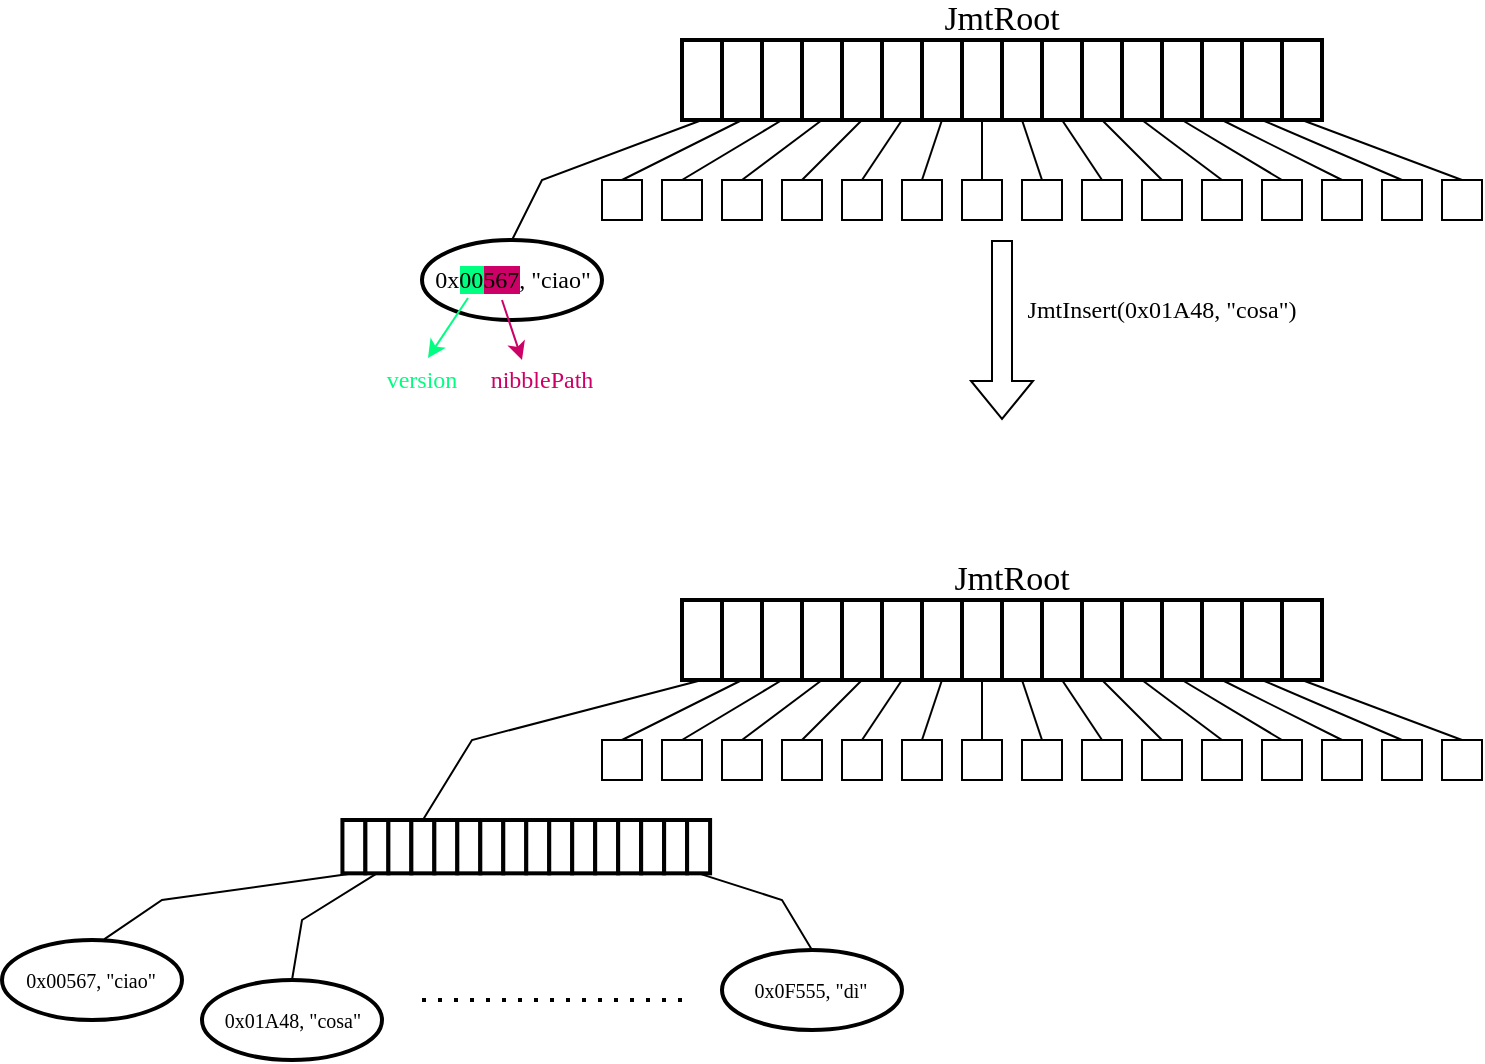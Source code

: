 <mxfile version="28.0.5">
  <diagram name="Pagina-1" id="CWtKIR6qDgWhordfSGdM">
    <mxGraphModel dx="3207" dy="439" grid="1" gridSize="10" guides="1" tooltips="1" connect="1" arrows="1" fold="1" page="1" pageScale="1" pageWidth="2339" pageHeight="3300" math="0" shadow="0">
      <root>
        <mxCell id="0" />
        <mxCell id="1" parent="0" />
        <mxCell id="4qUPRxpnoBLBH63eIWVk-55" value="" style="group" vertex="1" connectable="0" parent="1">
          <mxGeometry x="260" y="40" width="470" height="90" as="geometry" />
        </mxCell>
        <mxCell id="4qUPRxpnoBLBH63eIWVk-56" value="" style="group;strokeWidth=2;" vertex="1" connectable="0" parent="4qUPRxpnoBLBH63eIWVk-55">
          <mxGeometry x="70" width="320" height="40" as="geometry" />
        </mxCell>
        <mxCell id="4qUPRxpnoBLBH63eIWVk-57" value="" style="rounded=0;whiteSpace=wrap;html=1;strokeWidth=2;" vertex="1" parent="4qUPRxpnoBLBH63eIWVk-56">
          <mxGeometry width="20" height="40" as="geometry" />
        </mxCell>
        <mxCell id="4qUPRxpnoBLBH63eIWVk-58" value="" style="rounded=0;whiteSpace=wrap;html=1;strokeWidth=2;" vertex="1" parent="4qUPRxpnoBLBH63eIWVk-56">
          <mxGeometry x="20" width="20" height="40" as="geometry" />
        </mxCell>
        <mxCell id="4qUPRxpnoBLBH63eIWVk-59" value="" style="rounded=0;whiteSpace=wrap;html=1;strokeWidth=2;" vertex="1" parent="4qUPRxpnoBLBH63eIWVk-56">
          <mxGeometry x="40" width="20" height="40" as="geometry" />
        </mxCell>
        <mxCell id="4qUPRxpnoBLBH63eIWVk-60" value="" style="rounded=0;whiteSpace=wrap;html=1;strokeWidth=2;" vertex="1" parent="4qUPRxpnoBLBH63eIWVk-56">
          <mxGeometry x="60" width="20" height="40" as="geometry" />
        </mxCell>
        <mxCell id="4qUPRxpnoBLBH63eIWVk-61" value="" style="rounded=0;whiteSpace=wrap;html=1;strokeWidth=2;" vertex="1" parent="4qUPRxpnoBLBH63eIWVk-56">
          <mxGeometry x="80" width="20" height="40" as="geometry" />
        </mxCell>
        <mxCell id="4qUPRxpnoBLBH63eIWVk-62" value="" style="rounded=0;whiteSpace=wrap;html=1;strokeWidth=2;" vertex="1" parent="4qUPRxpnoBLBH63eIWVk-56">
          <mxGeometry x="100" width="20" height="40" as="geometry" />
        </mxCell>
        <mxCell id="4qUPRxpnoBLBH63eIWVk-63" value="" style="rounded=0;whiteSpace=wrap;html=1;strokeWidth=2;" vertex="1" parent="4qUPRxpnoBLBH63eIWVk-56">
          <mxGeometry x="120" width="20" height="40" as="geometry" />
        </mxCell>
        <mxCell id="4qUPRxpnoBLBH63eIWVk-64" value="" style="rounded=0;whiteSpace=wrap;html=1;strokeWidth=2;" vertex="1" parent="4qUPRxpnoBLBH63eIWVk-56">
          <mxGeometry x="140" width="20" height="40" as="geometry" />
        </mxCell>
        <mxCell id="4qUPRxpnoBLBH63eIWVk-65" value="" style="rounded=0;whiteSpace=wrap;html=1;strokeWidth=2;" vertex="1" parent="4qUPRxpnoBLBH63eIWVk-56">
          <mxGeometry x="160" width="20" height="40" as="geometry" />
        </mxCell>
        <mxCell id="4qUPRxpnoBLBH63eIWVk-66" value="" style="rounded=0;whiteSpace=wrap;html=1;strokeWidth=2;" vertex="1" parent="4qUPRxpnoBLBH63eIWVk-56">
          <mxGeometry x="180" width="20" height="40" as="geometry" />
        </mxCell>
        <mxCell id="4qUPRxpnoBLBH63eIWVk-67" value="" style="rounded=0;whiteSpace=wrap;html=1;strokeWidth=2;" vertex="1" parent="4qUPRxpnoBLBH63eIWVk-56">
          <mxGeometry x="200" width="20" height="40" as="geometry" />
        </mxCell>
        <mxCell id="4qUPRxpnoBLBH63eIWVk-68" value="" style="rounded=0;whiteSpace=wrap;html=1;strokeWidth=2;" vertex="1" parent="4qUPRxpnoBLBH63eIWVk-56">
          <mxGeometry x="220" width="20" height="40" as="geometry" />
        </mxCell>
        <mxCell id="4qUPRxpnoBLBH63eIWVk-69" value="" style="rounded=0;whiteSpace=wrap;html=1;strokeWidth=2;" vertex="1" parent="4qUPRxpnoBLBH63eIWVk-56">
          <mxGeometry x="240" width="20" height="40" as="geometry" />
        </mxCell>
        <mxCell id="4qUPRxpnoBLBH63eIWVk-70" value="" style="rounded=0;whiteSpace=wrap;html=1;strokeWidth=2;" vertex="1" parent="4qUPRxpnoBLBH63eIWVk-56">
          <mxGeometry x="260" width="20" height="40" as="geometry" />
        </mxCell>
        <mxCell id="4qUPRxpnoBLBH63eIWVk-71" value="" style="rounded=0;whiteSpace=wrap;html=1;strokeWidth=2;" vertex="1" parent="4qUPRxpnoBLBH63eIWVk-56">
          <mxGeometry x="280" width="20" height="40" as="geometry" />
        </mxCell>
        <mxCell id="4qUPRxpnoBLBH63eIWVk-72" value="" style="rounded=0;whiteSpace=wrap;html=1;strokeWidth=2;" vertex="1" parent="4qUPRxpnoBLBH63eIWVk-56">
          <mxGeometry x="300" width="20" height="40" as="geometry" />
        </mxCell>
        <mxCell id="4qUPRxpnoBLBH63eIWVk-75" value="" style="rounded=0;whiteSpace=wrap;html=1;" vertex="1" parent="4qUPRxpnoBLBH63eIWVk-55">
          <mxGeometry x="30" y="70" width="20" height="20" as="geometry" />
        </mxCell>
        <mxCell id="4qUPRxpnoBLBH63eIWVk-76" value="" style="endArrow=none;html=1;rounded=0;entryX=0.5;entryY=1;entryDx=0;entryDy=0;exitX=0.5;exitY=0;exitDx=0;exitDy=0;" edge="1" parent="4qUPRxpnoBLBH63eIWVk-55" source="4qUPRxpnoBLBH63eIWVk-75" target="4qUPRxpnoBLBH63eIWVk-58">
          <mxGeometry width="50" height="50" relative="1" as="geometry">
            <mxPoint x="170" y="170" as="sourcePoint" />
            <mxPoint x="220" y="120" as="targetPoint" />
          </mxGeometry>
        </mxCell>
        <mxCell id="4qUPRxpnoBLBH63eIWVk-77" value="" style="rounded=0;whiteSpace=wrap;html=1;" vertex="1" parent="4qUPRxpnoBLBH63eIWVk-55">
          <mxGeometry x="60" y="70" width="20" height="20" as="geometry" />
        </mxCell>
        <mxCell id="4qUPRxpnoBLBH63eIWVk-78" value="" style="endArrow=none;html=1;rounded=0;entryX=0.5;entryY=1;entryDx=0;entryDy=0;exitX=0.5;exitY=0;exitDx=0;exitDy=0;" edge="1" parent="4qUPRxpnoBLBH63eIWVk-55" source="4qUPRxpnoBLBH63eIWVk-77" target="4qUPRxpnoBLBH63eIWVk-59">
          <mxGeometry width="50" height="50" relative="1" as="geometry">
            <mxPoint x="170" y="170" as="sourcePoint" />
            <mxPoint x="220" y="120" as="targetPoint" />
          </mxGeometry>
        </mxCell>
        <mxCell id="4qUPRxpnoBLBH63eIWVk-80" value="" style="rounded=0;whiteSpace=wrap;html=1;" vertex="1" parent="4qUPRxpnoBLBH63eIWVk-55">
          <mxGeometry x="120" y="70" width="20" height="20" as="geometry" />
        </mxCell>
        <mxCell id="4qUPRxpnoBLBH63eIWVk-81" value="" style="endArrow=none;html=1;rounded=0;entryX=0.5;entryY=1;entryDx=0;entryDy=0;exitX=0.5;exitY=0;exitDx=0;exitDy=0;" edge="1" parent="4qUPRxpnoBLBH63eIWVk-55" source="4qUPRxpnoBLBH63eIWVk-80" target="4qUPRxpnoBLBH63eIWVk-61">
          <mxGeometry width="50" height="50" relative="1" as="geometry">
            <mxPoint x="170" y="170" as="sourcePoint" />
            <mxPoint x="220" y="120" as="targetPoint" />
          </mxGeometry>
        </mxCell>
        <mxCell id="4qUPRxpnoBLBH63eIWVk-82" value="" style="rounded=0;whiteSpace=wrap;html=1;" vertex="1" parent="4qUPRxpnoBLBH63eIWVk-55">
          <mxGeometry x="150" y="70" width="20" height="20" as="geometry" />
        </mxCell>
        <mxCell id="4qUPRxpnoBLBH63eIWVk-83" value="" style="endArrow=none;html=1;rounded=0;entryX=0.5;entryY=1;entryDx=0;entryDy=0;exitX=0.5;exitY=0;exitDx=0;exitDy=0;" edge="1" parent="4qUPRxpnoBLBH63eIWVk-55" source="4qUPRxpnoBLBH63eIWVk-82" target="4qUPRxpnoBLBH63eIWVk-62">
          <mxGeometry width="50" height="50" relative="1" as="geometry">
            <mxPoint x="170" y="170" as="sourcePoint" />
            <mxPoint x="220" y="120" as="targetPoint" />
          </mxGeometry>
        </mxCell>
        <mxCell id="4qUPRxpnoBLBH63eIWVk-84" value="" style="rounded=0;whiteSpace=wrap;html=1;" vertex="1" parent="4qUPRxpnoBLBH63eIWVk-55">
          <mxGeometry x="180" y="70" width="20" height="20" as="geometry" />
        </mxCell>
        <mxCell id="4qUPRxpnoBLBH63eIWVk-85" value="" style="endArrow=none;html=1;rounded=0;entryX=0.5;entryY=1;entryDx=0;entryDy=0;exitX=0.5;exitY=0;exitDx=0;exitDy=0;" edge="1" parent="4qUPRxpnoBLBH63eIWVk-55" source="4qUPRxpnoBLBH63eIWVk-84" target="4qUPRxpnoBLBH63eIWVk-63">
          <mxGeometry width="50" height="50" relative="1" as="geometry">
            <mxPoint x="170" y="170" as="sourcePoint" />
            <mxPoint x="220" y="120" as="targetPoint" />
          </mxGeometry>
        </mxCell>
        <mxCell id="4qUPRxpnoBLBH63eIWVk-86" value="" style="rounded=0;whiteSpace=wrap;html=1;" vertex="1" parent="4qUPRxpnoBLBH63eIWVk-55">
          <mxGeometry x="210" y="70" width="20" height="20" as="geometry" />
        </mxCell>
        <mxCell id="4qUPRxpnoBLBH63eIWVk-87" value="" style="endArrow=none;html=1;rounded=0;entryX=0.5;entryY=1;entryDx=0;entryDy=0;exitX=0.5;exitY=0;exitDx=0;exitDy=0;" edge="1" parent="4qUPRxpnoBLBH63eIWVk-55" source="4qUPRxpnoBLBH63eIWVk-86" target="4qUPRxpnoBLBH63eIWVk-64">
          <mxGeometry width="50" height="50" relative="1" as="geometry">
            <mxPoint x="170" y="170" as="sourcePoint" />
            <mxPoint x="220" y="120" as="targetPoint" />
          </mxGeometry>
        </mxCell>
        <mxCell id="4qUPRxpnoBLBH63eIWVk-88" value="" style="rounded=0;whiteSpace=wrap;html=1;" vertex="1" parent="4qUPRxpnoBLBH63eIWVk-55">
          <mxGeometry x="240" y="70" width="20" height="20" as="geometry" />
        </mxCell>
        <mxCell id="4qUPRxpnoBLBH63eIWVk-89" value="" style="endArrow=none;html=1;rounded=0;entryX=0.5;entryY=1;entryDx=0;entryDy=0;exitX=0.5;exitY=0;exitDx=0;exitDy=0;" edge="1" parent="4qUPRxpnoBLBH63eIWVk-55" source="4qUPRxpnoBLBH63eIWVk-88" target="4qUPRxpnoBLBH63eIWVk-65">
          <mxGeometry width="50" height="50" relative="1" as="geometry">
            <mxPoint x="170" y="170" as="sourcePoint" />
            <mxPoint x="220" y="120" as="targetPoint" />
          </mxGeometry>
        </mxCell>
        <mxCell id="4qUPRxpnoBLBH63eIWVk-90" value="" style="rounded=0;whiteSpace=wrap;html=1;" vertex="1" parent="4qUPRxpnoBLBH63eIWVk-55">
          <mxGeometry x="270" y="70" width="20" height="20" as="geometry" />
        </mxCell>
        <mxCell id="4qUPRxpnoBLBH63eIWVk-91" value="" style="endArrow=none;html=1;rounded=0;entryX=0.5;entryY=1;entryDx=0;entryDy=0;exitX=0.5;exitY=0;exitDx=0;exitDy=0;" edge="1" parent="4qUPRxpnoBLBH63eIWVk-55" source="4qUPRxpnoBLBH63eIWVk-90" target="4qUPRxpnoBLBH63eIWVk-66">
          <mxGeometry width="50" height="50" relative="1" as="geometry">
            <mxPoint x="170" y="170" as="sourcePoint" />
            <mxPoint x="220" y="120" as="targetPoint" />
          </mxGeometry>
        </mxCell>
        <mxCell id="4qUPRxpnoBLBH63eIWVk-92" value="" style="rounded=0;whiteSpace=wrap;html=1;" vertex="1" parent="4qUPRxpnoBLBH63eIWVk-55">
          <mxGeometry x="300" y="70" width="20" height="20" as="geometry" />
        </mxCell>
        <mxCell id="4qUPRxpnoBLBH63eIWVk-93" value="" style="rounded=0;whiteSpace=wrap;html=1;" vertex="1" parent="4qUPRxpnoBLBH63eIWVk-55">
          <mxGeometry x="330" y="70" width="20" height="20" as="geometry" />
        </mxCell>
        <mxCell id="4qUPRxpnoBLBH63eIWVk-94" value="" style="rounded=0;whiteSpace=wrap;html=1;" vertex="1" parent="4qUPRxpnoBLBH63eIWVk-55">
          <mxGeometry x="360" y="70" width="20" height="20" as="geometry" />
        </mxCell>
        <mxCell id="4qUPRxpnoBLBH63eIWVk-95" value="" style="endArrow=none;html=1;rounded=0;entryX=0.5;entryY=1;entryDx=0;entryDy=0;exitX=0.5;exitY=0;exitDx=0;exitDy=0;" edge="1" parent="4qUPRxpnoBLBH63eIWVk-55" source="4qUPRxpnoBLBH63eIWVk-92" target="4qUPRxpnoBLBH63eIWVk-67">
          <mxGeometry width="50" height="50" relative="1" as="geometry">
            <mxPoint x="170" y="170" as="sourcePoint" />
            <mxPoint x="220" y="120" as="targetPoint" />
          </mxGeometry>
        </mxCell>
        <mxCell id="4qUPRxpnoBLBH63eIWVk-96" value="" style="rounded=0;whiteSpace=wrap;html=1;" vertex="1" parent="4qUPRxpnoBLBH63eIWVk-55">
          <mxGeometry x="390" y="70" width="20" height="20" as="geometry" />
        </mxCell>
        <mxCell id="4qUPRxpnoBLBH63eIWVk-97" value="" style="endArrow=none;html=1;rounded=0;entryX=0.5;entryY=1;entryDx=0;entryDy=0;exitX=0.5;exitY=0;exitDx=0;exitDy=0;" edge="1" parent="4qUPRxpnoBLBH63eIWVk-55" source="4qUPRxpnoBLBH63eIWVk-93" target="4qUPRxpnoBLBH63eIWVk-68">
          <mxGeometry width="50" height="50" relative="1" as="geometry">
            <mxPoint x="170" y="170" as="sourcePoint" />
            <mxPoint x="220" y="120" as="targetPoint" />
          </mxGeometry>
        </mxCell>
        <mxCell id="4qUPRxpnoBLBH63eIWVk-98" value="" style="endArrow=none;html=1;rounded=0;entryX=0.5;entryY=1;entryDx=0;entryDy=0;exitX=0.5;exitY=0;exitDx=0;exitDy=0;" edge="1" parent="4qUPRxpnoBLBH63eIWVk-55" source="4qUPRxpnoBLBH63eIWVk-94" target="4qUPRxpnoBLBH63eIWVk-69">
          <mxGeometry width="50" height="50" relative="1" as="geometry">
            <mxPoint x="170" y="170" as="sourcePoint" />
            <mxPoint x="220" y="120" as="targetPoint" />
          </mxGeometry>
        </mxCell>
        <mxCell id="4qUPRxpnoBLBH63eIWVk-99" value="" style="endArrow=none;html=1;rounded=0;entryX=0.5;entryY=1;entryDx=0;entryDy=0;exitX=0.5;exitY=0;exitDx=0;exitDy=0;" edge="1" parent="4qUPRxpnoBLBH63eIWVk-55" source="4qUPRxpnoBLBH63eIWVk-96" target="4qUPRxpnoBLBH63eIWVk-70">
          <mxGeometry width="50" height="50" relative="1" as="geometry">
            <mxPoint x="170" y="170" as="sourcePoint" />
            <mxPoint x="220" y="120" as="targetPoint" />
          </mxGeometry>
        </mxCell>
        <mxCell id="4qUPRxpnoBLBH63eIWVk-100" value="" style="rounded=0;whiteSpace=wrap;html=1;" vertex="1" parent="4qUPRxpnoBLBH63eIWVk-55">
          <mxGeometry x="420" y="70" width="20" height="20" as="geometry" />
        </mxCell>
        <mxCell id="4qUPRxpnoBLBH63eIWVk-101" value="" style="endArrow=none;html=1;rounded=0;entryX=0.5;entryY=1;entryDx=0;entryDy=0;exitX=0.5;exitY=0;exitDx=0;exitDy=0;" edge="1" parent="4qUPRxpnoBLBH63eIWVk-55" source="4qUPRxpnoBLBH63eIWVk-100" target="4qUPRxpnoBLBH63eIWVk-71">
          <mxGeometry width="50" height="50" relative="1" as="geometry">
            <mxPoint x="260" y="170" as="sourcePoint" />
            <mxPoint x="310" y="120" as="targetPoint" />
          </mxGeometry>
        </mxCell>
        <mxCell id="4qUPRxpnoBLBH63eIWVk-148" value="" style="rounded=0;whiteSpace=wrap;html=1;" vertex="1" parent="4qUPRxpnoBLBH63eIWVk-55">
          <mxGeometry x="90" y="70" width="20" height="20" as="geometry" />
        </mxCell>
        <mxCell id="4qUPRxpnoBLBH63eIWVk-149" value="" style="endArrow=none;html=1;rounded=0;exitX=0.5;exitY=0;exitDx=0;exitDy=0;entryX=0.5;entryY=1;entryDx=0;entryDy=0;" edge="1" parent="4qUPRxpnoBLBH63eIWVk-55" source="4qUPRxpnoBLBH63eIWVk-148" target="4qUPRxpnoBLBH63eIWVk-60">
          <mxGeometry width="50" height="50" relative="1" as="geometry">
            <mxPoint x="130" y="100" as="sourcePoint" />
            <mxPoint x="180" y="50" as="targetPoint" />
          </mxGeometry>
        </mxCell>
        <mxCell id="4qUPRxpnoBLBH63eIWVk-150" value="" style="rounded=0;whiteSpace=wrap;html=1;" vertex="1" parent="4qUPRxpnoBLBH63eIWVk-55">
          <mxGeometry x="450" y="70" width="20" height="20" as="geometry" />
        </mxCell>
        <mxCell id="4qUPRxpnoBLBH63eIWVk-151" value="" style="endArrow=none;html=1;rounded=0;entryX=0.5;entryY=1;entryDx=0;entryDy=0;exitX=0.5;exitY=0;exitDx=0;exitDy=0;" edge="1" parent="4qUPRxpnoBLBH63eIWVk-55" source="4qUPRxpnoBLBH63eIWVk-150" target="4qUPRxpnoBLBH63eIWVk-72">
          <mxGeometry width="50" height="50" relative="1" as="geometry">
            <mxPoint x="460" y="60" as="sourcePoint" />
            <mxPoint x="270" y="100" as="targetPoint" />
          </mxGeometry>
        </mxCell>
        <mxCell id="4qUPRxpnoBLBH63eIWVk-152" value="JmtRoot" style="text;html=1;align=center;verticalAlign=middle;whiteSpace=wrap;rounded=0;fontFamily=Times New Roman;fontSize=17;" vertex="1" parent="1">
          <mxGeometry x="460" y="20" width="60" height="20" as="geometry" />
        </mxCell>
        <mxCell id="4qUPRxpnoBLBH63eIWVk-205" value="" style="group;fillColor=default;" vertex="1" connectable="0" parent="1">
          <mxGeometry x="200" y="140" width="90" height="40" as="geometry" />
        </mxCell>
        <mxCell id="4qUPRxpnoBLBH63eIWVk-206" value="" style="ellipse;whiteSpace=wrap;html=1;strokeWidth=2;fillColor=#FFFFFF;fontColor=#ffffff;strokeColor=#000000;" vertex="1" parent="4qUPRxpnoBLBH63eIWVk-205">
          <mxGeometry width="90" height="40" as="geometry" />
        </mxCell>
        <mxCell id="4qUPRxpnoBLBH63eIWVk-207" value="&lt;font face=&quot;Times New Roman&quot;&gt;0x&lt;span style=&quot;background-color: rgb(0, 255, 128);&quot;&gt;00&lt;/span&gt;&lt;span style=&quot;background-color: rgb(204, 0, 102);&quot;&gt;567&lt;/span&gt;, &quot;ciao&quot;&lt;/font&gt;" style="text;html=1;align=center;verticalAlign=middle;whiteSpace=wrap;rounded=0;labelBackgroundColor=default;" vertex="1" parent="4qUPRxpnoBLBH63eIWVk-205">
          <mxGeometry x="3.75" y="5" width="82.5" height="30" as="geometry" />
        </mxCell>
        <mxCell id="4qUPRxpnoBLBH63eIWVk-210" value="" style="endArrow=classic;html=1;rounded=0;strokeColor=#CC0066;" edge="1" parent="4qUPRxpnoBLBH63eIWVk-205">
          <mxGeometry width="50" height="50" relative="1" as="geometry">
            <mxPoint x="40" y="30" as="sourcePoint" />
            <mxPoint x="50" y="60" as="targetPoint" />
          </mxGeometry>
        </mxCell>
        <mxCell id="4qUPRxpnoBLBH63eIWVk-73" value="" style="endArrow=none;html=1;rounded=0;entryX=0.5;entryY=1;entryDx=0;entryDy=0;exitX=0.5;exitY=0;exitDx=0;exitDy=0;" edge="1" parent="1" source="4qUPRxpnoBLBH63eIWVk-206" target="4qUPRxpnoBLBH63eIWVk-57">
          <mxGeometry width="50" height="50" relative="1" as="geometry">
            <mxPoint x="250" y="140" as="sourcePoint" />
            <mxPoint x="350" y="90" as="targetPoint" />
            <Array as="points">
              <mxPoint x="260" y="110" />
            </Array>
          </mxGeometry>
        </mxCell>
        <mxCell id="4qUPRxpnoBLBH63eIWVk-208" value="" style="endArrow=classic;html=1;rounded=0;strokeColor=#00FF80;" edge="1" parent="1">
          <mxGeometry width="50" height="50" relative="1" as="geometry">
            <mxPoint x="223" y="169" as="sourcePoint" />
            <mxPoint x="203" y="199" as="targetPoint" />
          </mxGeometry>
        </mxCell>
        <mxCell id="4qUPRxpnoBLBH63eIWVk-209" value="version" style="text;html=1;align=center;verticalAlign=middle;whiteSpace=wrap;rounded=0;fillColor=default;fontFamily=Times New Roman;fontColor=#00FF80;" vertex="1" parent="1">
          <mxGeometry x="180" y="200" width="40" height="20" as="geometry" />
        </mxCell>
        <mxCell id="4qUPRxpnoBLBH63eIWVk-211" value="nibblePath" style="text;html=1;align=center;verticalAlign=middle;whiteSpace=wrap;rounded=0;fillColor=default;fontFamily=Times New Roman;fontColor=#CC0066;" vertex="1" parent="1">
          <mxGeometry x="240" y="200" width="40" height="20" as="geometry" />
        </mxCell>
        <mxCell id="4qUPRxpnoBLBH63eIWVk-212" value="" style="shape=flexArrow;endArrow=classic;html=1;rounded=0;" edge="1" parent="1">
          <mxGeometry width="50" height="50" relative="1" as="geometry">
            <mxPoint x="490" y="140" as="sourcePoint" />
            <mxPoint x="490" y="230" as="targetPoint" />
          </mxGeometry>
        </mxCell>
        <mxCell id="4qUPRxpnoBLBH63eIWVk-213" value="&lt;font face=&quot;Times New Roman&quot;&gt;JmtInsert(0x01A48, &quot;cosa&quot;)&lt;/font&gt;" style="text;html=1;align=center;verticalAlign=middle;whiteSpace=wrap;rounded=0;" vertex="1" parent="1">
          <mxGeometry x="490" y="160" width="160" height="30" as="geometry" />
        </mxCell>
        <mxCell id="4qUPRxpnoBLBH63eIWVk-262" value="" style="group" vertex="1" connectable="0" parent="1">
          <mxGeometry x="260" y="320" width="470" height="90" as="geometry" />
        </mxCell>
        <mxCell id="4qUPRxpnoBLBH63eIWVk-263" value="" style="group;strokeWidth=2;" vertex="1" connectable="0" parent="4qUPRxpnoBLBH63eIWVk-262">
          <mxGeometry x="70" width="320" height="40" as="geometry" />
        </mxCell>
        <mxCell id="4qUPRxpnoBLBH63eIWVk-264" value="" style="rounded=0;whiteSpace=wrap;html=1;strokeWidth=2;" vertex="1" parent="4qUPRxpnoBLBH63eIWVk-263">
          <mxGeometry width="20" height="40" as="geometry" />
        </mxCell>
        <mxCell id="4qUPRxpnoBLBH63eIWVk-265" value="" style="rounded=0;whiteSpace=wrap;html=1;strokeWidth=2;" vertex="1" parent="4qUPRxpnoBLBH63eIWVk-263">
          <mxGeometry x="20" width="20" height="40" as="geometry" />
        </mxCell>
        <mxCell id="4qUPRxpnoBLBH63eIWVk-266" value="" style="rounded=0;whiteSpace=wrap;html=1;strokeWidth=2;" vertex="1" parent="4qUPRxpnoBLBH63eIWVk-263">
          <mxGeometry x="40" width="20" height="40" as="geometry" />
        </mxCell>
        <mxCell id="4qUPRxpnoBLBH63eIWVk-267" value="" style="rounded=0;whiteSpace=wrap;html=1;strokeWidth=2;" vertex="1" parent="4qUPRxpnoBLBH63eIWVk-263">
          <mxGeometry x="60" width="20" height="40" as="geometry" />
        </mxCell>
        <mxCell id="4qUPRxpnoBLBH63eIWVk-268" value="" style="rounded=0;whiteSpace=wrap;html=1;strokeWidth=2;" vertex="1" parent="4qUPRxpnoBLBH63eIWVk-263">
          <mxGeometry x="80" width="20" height="40" as="geometry" />
        </mxCell>
        <mxCell id="4qUPRxpnoBLBH63eIWVk-269" value="" style="rounded=0;whiteSpace=wrap;html=1;strokeWidth=2;" vertex="1" parent="4qUPRxpnoBLBH63eIWVk-263">
          <mxGeometry x="100" width="20" height="40" as="geometry" />
        </mxCell>
        <mxCell id="4qUPRxpnoBLBH63eIWVk-270" value="" style="rounded=0;whiteSpace=wrap;html=1;strokeWidth=2;" vertex="1" parent="4qUPRxpnoBLBH63eIWVk-263">
          <mxGeometry x="120" width="20" height="40" as="geometry" />
        </mxCell>
        <mxCell id="4qUPRxpnoBLBH63eIWVk-271" value="" style="rounded=0;whiteSpace=wrap;html=1;strokeWidth=2;" vertex="1" parent="4qUPRxpnoBLBH63eIWVk-263">
          <mxGeometry x="140" width="20" height="40" as="geometry" />
        </mxCell>
        <mxCell id="4qUPRxpnoBLBH63eIWVk-272" value="" style="rounded=0;whiteSpace=wrap;html=1;strokeWidth=2;" vertex="1" parent="4qUPRxpnoBLBH63eIWVk-263">
          <mxGeometry x="160" width="20" height="40" as="geometry" />
        </mxCell>
        <mxCell id="4qUPRxpnoBLBH63eIWVk-273" value="" style="rounded=0;whiteSpace=wrap;html=1;strokeWidth=2;" vertex="1" parent="4qUPRxpnoBLBH63eIWVk-263">
          <mxGeometry x="180" width="20" height="40" as="geometry" />
        </mxCell>
        <mxCell id="4qUPRxpnoBLBH63eIWVk-274" value="" style="rounded=0;whiteSpace=wrap;html=1;strokeWidth=2;" vertex="1" parent="4qUPRxpnoBLBH63eIWVk-263">
          <mxGeometry x="200" width="20" height="40" as="geometry" />
        </mxCell>
        <mxCell id="4qUPRxpnoBLBH63eIWVk-275" value="" style="rounded=0;whiteSpace=wrap;html=1;strokeWidth=2;" vertex="1" parent="4qUPRxpnoBLBH63eIWVk-263">
          <mxGeometry x="220" width="20" height="40" as="geometry" />
        </mxCell>
        <mxCell id="4qUPRxpnoBLBH63eIWVk-276" value="" style="rounded=0;whiteSpace=wrap;html=1;strokeWidth=2;" vertex="1" parent="4qUPRxpnoBLBH63eIWVk-263">
          <mxGeometry x="240" width="20" height="40" as="geometry" />
        </mxCell>
        <mxCell id="4qUPRxpnoBLBH63eIWVk-277" value="" style="rounded=0;whiteSpace=wrap;html=1;strokeWidth=2;" vertex="1" parent="4qUPRxpnoBLBH63eIWVk-263">
          <mxGeometry x="260" width="20" height="40" as="geometry" />
        </mxCell>
        <mxCell id="4qUPRxpnoBLBH63eIWVk-278" value="" style="rounded=0;whiteSpace=wrap;html=1;strokeWidth=2;" vertex="1" parent="4qUPRxpnoBLBH63eIWVk-263">
          <mxGeometry x="280" width="20" height="40" as="geometry" />
        </mxCell>
        <mxCell id="4qUPRxpnoBLBH63eIWVk-279" value="" style="rounded=0;whiteSpace=wrap;html=1;strokeWidth=2;" vertex="1" parent="4qUPRxpnoBLBH63eIWVk-263">
          <mxGeometry x="300" width="20" height="40" as="geometry" />
        </mxCell>
        <mxCell id="4qUPRxpnoBLBH63eIWVk-280" value="" style="rounded=0;whiteSpace=wrap;html=1;" vertex="1" parent="4qUPRxpnoBLBH63eIWVk-262">
          <mxGeometry x="30" y="70" width="20" height="20" as="geometry" />
        </mxCell>
        <mxCell id="4qUPRxpnoBLBH63eIWVk-281" value="" style="endArrow=none;html=1;rounded=0;entryX=0.5;entryY=1;entryDx=0;entryDy=0;exitX=0.5;exitY=0;exitDx=0;exitDy=0;" edge="1" parent="4qUPRxpnoBLBH63eIWVk-262" source="4qUPRxpnoBLBH63eIWVk-280" target="4qUPRxpnoBLBH63eIWVk-265">
          <mxGeometry width="50" height="50" relative="1" as="geometry">
            <mxPoint x="170" y="170" as="sourcePoint" />
            <mxPoint x="220" y="120" as="targetPoint" />
          </mxGeometry>
        </mxCell>
        <mxCell id="4qUPRxpnoBLBH63eIWVk-282" value="" style="rounded=0;whiteSpace=wrap;html=1;" vertex="1" parent="4qUPRxpnoBLBH63eIWVk-262">
          <mxGeometry x="60" y="70" width="20" height="20" as="geometry" />
        </mxCell>
        <mxCell id="4qUPRxpnoBLBH63eIWVk-283" value="" style="endArrow=none;html=1;rounded=0;entryX=0.5;entryY=1;entryDx=0;entryDy=0;exitX=0.5;exitY=0;exitDx=0;exitDy=0;" edge="1" parent="4qUPRxpnoBLBH63eIWVk-262" source="4qUPRxpnoBLBH63eIWVk-282" target="4qUPRxpnoBLBH63eIWVk-266">
          <mxGeometry width="50" height="50" relative="1" as="geometry">
            <mxPoint x="170" y="170" as="sourcePoint" />
            <mxPoint x="220" y="120" as="targetPoint" />
          </mxGeometry>
        </mxCell>
        <mxCell id="4qUPRxpnoBLBH63eIWVk-284" value="" style="rounded=0;whiteSpace=wrap;html=1;" vertex="1" parent="4qUPRxpnoBLBH63eIWVk-262">
          <mxGeometry x="120" y="70" width="20" height="20" as="geometry" />
        </mxCell>
        <mxCell id="4qUPRxpnoBLBH63eIWVk-285" value="" style="endArrow=none;html=1;rounded=0;entryX=0.5;entryY=1;entryDx=0;entryDy=0;exitX=0.5;exitY=0;exitDx=0;exitDy=0;" edge="1" parent="4qUPRxpnoBLBH63eIWVk-262" source="4qUPRxpnoBLBH63eIWVk-284" target="4qUPRxpnoBLBH63eIWVk-268">
          <mxGeometry width="50" height="50" relative="1" as="geometry">
            <mxPoint x="170" y="170" as="sourcePoint" />
            <mxPoint x="220" y="120" as="targetPoint" />
          </mxGeometry>
        </mxCell>
        <mxCell id="4qUPRxpnoBLBH63eIWVk-286" value="" style="rounded=0;whiteSpace=wrap;html=1;" vertex="1" parent="4qUPRxpnoBLBH63eIWVk-262">
          <mxGeometry x="150" y="70" width="20" height="20" as="geometry" />
        </mxCell>
        <mxCell id="4qUPRxpnoBLBH63eIWVk-287" value="" style="endArrow=none;html=1;rounded=0;entryX=0.5;entryY=1;entryDx=0;entryDy=0;exitX=0.5;exitY=0;exitDx=0;exitDy=0;" edge="1" parent="4qUPRxpnoBLBH63eIWVk-262" source="4qUPRxpnoBLBH63eIWVk-286" target="4qUPRxpnoBLBH63eIWVk-269">
          <mxGeometry width="50" height="50" relative="1" as="geometry">
            <mxPoint x="170" y="170" as="sourcePoint" />
            <mxPoint x="220" y="120" as="targetPoint" />
          </mxGeometry>
        </mxCell>
        <mxCell id="4qUPRxpnoBLBH63eIWVk-288" value="" style="rounded=0;whiteSpace=wrap;html=1;" vertex="1" parent="4qUPRxpnoBLBH63eIWVk-262">
          <mxGeometry x="180" y="70" width="20" height="20" as="geometry" />
        </mxCell>
        <mxCell id="4qUPRxpnoBLBH63eIWVk-289" value="" style="endArrow=none;html=1;rounded=0;entryX=0.5;entryY=1;entryDx=0;entryDy=0;exitX=0.5;exitY=0;exitDx=0;exitDy=0;" edge="1" parent="4qUPRxpnoBLBH63eIWVk-262" source="4qUPRxpnoBLBH63eIWVk-288" target="4qUPRxpnoBLBH63eIWVk-270">
          <mxGeometry width="50" height="50" relative="1" as="geometry">
            <mxPoint x="170" y="170" as="sourcePoint" />
            <mxPoint x="220" y="120" as="targetPoint" />
          </mxGeometry>
        </mxCell>
        <mxCell id="4qUPRxpnoBLBH63eIWVk-290" value="" style="rounded=0;whiteSpace=wrap;html=1;" vertex="1" parent="4qUPRxpnoBLBH63eIWVk-262">
          <mxGeometry x="210" y="70" width="20" height="20" as="geometry" />
        </mxCell>
        <mxCell id="4qUPRxpnoBLBH63eIWVk-291" value="" style="endArrow=none;html=1;rounded=0;entryX=0.5;entryY=1;entryDx=0;entryDy=0;exitX=0.5;exitY=0;exitDx=0;exitDy=0;" edge="1" parent="4qUPRxpnoBLBH63eIWVk-262" source="4qUPRxpnoBLBH63eIWVk-290" target="4qUPRxpnoBLBH63eIWVk-271">
          <mxGeometry width="50" height="50" relative="1" as="geometry">
            <mxPoint x="170" y="170" as="sourcePoint" />
            <mxPoint x="220" y="120" as="targetPoint" />
          </mxGeometry>
        </mxCell>
        <mxCell id="4qUPRxpnoBLBH63eIWVk-292" value="" style="rounded=0;whiteSpace=wrap;html=1;" vertex="1" parent="4qUPRxpnoBLBH63eIWVk-262">
          <mxGeometry x="240" y="70" width="20" height="20" as="geometry" />
        </mxCell>
        <mxCell id="4qUPRxpnoBLBH63eIWVk-293" value="" style="endArrow=none;html=1;rounded=0;entryX=0.5;entryY=1;entryDx=0;entryDy=0;exitX=0.5;exitY=0;exitDx=0;exitDy=0;" edge="1" parent="4qUPRxpnoBLBH63eIWVk-262" source="4qUPRxpnoBLBH63eIWVk-292" target="4qUPRxpnoBLBH63eIWVk-272">
          <mxGeometry width="50" height="50" relative="1" as="geometry">
            <mxPoint x="170" y="170" as="sourcePoint" />
            <mxPoint x="220" y="120" as="targetPoint" />
          </mxGeometry>
        </mxCell>
        <mxCell id="4qUPRxpnoBLBH63eIWVk-294" value="" style="rounded=0;whiteSpace=wrap;html=1;" vertex="1" parent="4qUPRxpnoBLBH63eIWVk-262">
          <mxGeometry x="270" y="70" width="20" height="20" as="geometry" />
        </mxCell>
        <mxCell id="4qUPRxpnoBLBH63eIWVk-295" value="" style="endArrow=none;html=1;rounded=0;entryX=0.5;entryY=1;entryDx=0;entryDy=0;exitX=0.5;exitY=0;exitDx=0;exitDy=0;" edge="1" parent="4qUPRxpnoBLBH63eIWVk-262" source="4qUPRxpnoBLBH63eIWVk-294" target="4qUPRxpnoBLBH63eIWVk-273">
          <mxGeometry width="50" height="50" relative="1" as="geometry">
            <mxPoint x="170" y="170" as="sourcePoint" />
            <mxPoint x="220" y="120" as="targetPoint" />
          </mxGeometry>
        </mxCell>
        <mxCell id="4qUPRxpnoBLBH63eIWVk-296" value="" style="rounded=0;whiteSpace=wrap;html=1;" vertex="1" parent="4qUPRxpnoBLBH63eIWVk-262">
          <mxGeometry x="300" y="70" width="20" height="20" as="geometry" />
        </mxCell>
        <mxCell id="4qUPRxpnoBLBH63eIWVk-297" value="" style="rounded=0;whiteSpace=wrap;html=1;" vertex="1" parent="4qUPRxpnoBLBH63eIWVk-262">
          <mxGeometry x="330" y="70" width="20" height="20" as="geometry" />
        </mxCell>
        <mxCell id="4qUPRxpnoBLBH63eIWVk-298" value="" style="rounded=0;whiteSpace=wrap;html=1;" vertex="1" parent="4qUPRxpnoBLBH63eIWVk-262">
          <mxGeometry x="360" y="70" width="20" height="20" as="geometry" />
        </mxCell>
        <mxCell id="4qUPRxpnoBLBH63eIWVk-299" value="" style="endArrow=none;html=1;rounded=0;entryX=0.5;entryY=1;entryDx=0;entryDy=0;exitX=0.5;exitY=0;exitDx=0;exitDy=0;" edge="1" parent="4qUPRxpnoBLBH63eIWVk-262" source="4qUPRxpnoBLBH63eIWVk-296" target="4qUPRxpnoBLBH63eIWVk-274">
          <mxGeometry width="50" height="50" relative="1" as="geometry">
            <mxPoint x="170" y="170" as="sourcePoint" />
            <mxPoint x="220" y="120" as="targetPoint" />
          </mxGeometry>
        </mxCell>
        <mxCell id="4qUPRxpnoBLBH63eIWVk-300" value="" style="rounded=0;whiteSpace=wrap;html=1;" vertex="1" parent="4qUPRxpnoBLBH63eIWVk-262">
          <mxGeometry x="390" y="70" width="20" height="20" as="geometry" />
        </mxCell>
        <mxCell id="4qUPRxpnoBLBH63eIWVk-301" value="" style="endArrow=none;html=1;rounded=0;entryX=0.5;entryY=1;entryDx=0;entryDy=0;exitX=0.5;exitY=0;exitDx=0;exitDy=0;" edge="1" parent="4qUPRxpnoBLBH63eIWVk-262" source="4qUPRxpnoBLBH63eIWVk-297" target="4qUPRxpnoBLBH63eIWVk-275">
          <mxGeometry width="50" height="50" relative="1" as="geometry">
            <mxPoint x="170" y="170" as="sourcePoint" />
            <mxPoint x="220" y="120" as="targetPoint" />
          </mxGeometry>
        </mxCell>
        <mxCell id="4qUPRxpnoBLBH63eIWVk-302" value="" style="endArrow=none;html=1;rounded=0;entryX=0.5;entryY=1;entryDx=0;entryDy=0;exitX=0.5;exitY=0;exitDx=0;exitDy=0;" edge="1" parent="4qUPRxpnoBLBH63eIWVk-262" source="4qUPRxpnoBLBH63eIWVk-298" target="4qUPRxpnoBLBH63eIWVk-276">
          <mxGeometry width="50" height="50" relative="1" as="geometry">
            <mxPoint x="170" y="170" as="sourcePoint" />
            <mxPoint x="220" y="120" as="targetPoint" />
          </mxGeometry>
        </mxCell>
        <mxCell id="4qUPRxpnoBLBH63eIWVk-303" value="" style="endArrow=none;html=1;rounded=0;entryX=0.5;entryY=1;entryDx=0;entryDy=0;exitX=0.5;exitY=0;exitDx=0;exitDy=0;" edge="1" parent="4qUPRxpnoBLBH63eIWVk-262" source="4qUPRxpnoBLBH63eIWVk-300" target="4qUPRxpnoBLBH63eIWVk-277">
          <mxGeometry width="50" height="50" relative="1" as="geometry">
            <mxPoint x="170" y="170" as="sourcePoint" />
            <mxPoint x="220" y="120" as="targetPoint" />
          </mxGeometry>
        </mxCell>
        <mxCell id="4qUPRxpnoBLBH63eIWVk-304" value="" style="rounded=0;whiteSpace=wrap;html=1;" vertex="1" parent="4qUPRxpnoBLBH63eIWVk-262">
          <mxGeometry x="420" y="70" width="20" height="20" as="geometry" />
        </mxCell>
        <mxCell id="4qUPRxpnoBLBH63eIWVk-305" value="" style="endArrow=none;html=1;rounded=0;entryX=0.5;entryY=1;entryDx=0;entryDy=0;exitX=0.5;exitY=0;exitDx=0;exitDy=0;" edge="1" parent="4qUPRxpnoBLBH63eIWVk-262" source="4qUPRxpnoBLBH63eIWVk-304" target="4qUPRxpnoBLBH63eIWVk-278">
          <mxGeometry width="50" height="50" relative="1" as="geometry">
            <mxPoint x="260" y="170" as="sourcePoint" />
            <mxPoint x="310" y="120" as="targetPoint" />
          </mxGeometry>
        </mxCell>
        <mxCell id="4qUPRxpnoBLBH63eIWVk-306" value="" style="rounded=0;whiteSpace=wrap;html=1;" vertex="1" parent="4qUPRxpnoBLBH63eIWVk-262">
          <mxGeometry x="90" y="70" width="20" height="20" as="geometry" />
        </mxCell>
        <mxCell id="4qUPRxpnoBLBH63eIWVk-307" value="" style="endArrow=none;html=1;rounded=0;exitX=0.5;exitY=0;exitDx=0;exitDy=0;entryX=0.5;entryY=1;entryDx=0;entryDy=0;" edge="1" parent="4qUPRxpnoBLBH63eIWVk-262" source="4qUPRxpnoBLBH63eIWVk-306" target="4qUPRxpnoBLBH63eIWVk-267">
          <mxGeometry width="50" height="50" relative="1" as="geometry">
            <mxPoint x="130" y="100" as="sourcePoint" />
            <mxPoint x="180" y="50" as="targetPoint" />
          </mxGeometry>
        </mxCell>
        <mxCell id="4qUPRxpnoBLBH63eIWVk-308" value="" style="rounded=0;whiteSpace=wrap;html=1;" vertex="1" parent="4qUPRxpnoBLBH63eIWVk-262">
          <mxGeometry x="450" y="70" width="20" height="20" as="geometry" />
        </mxCell>
        <mxCell id="4qUPRxpnoBLBH63eIWVk-309" value="" style="endArrow=none;html=1;rounded=0;entryX=0.5;entryY=1;entryDx=0;entryDy=0;exitX=0.5;exitY=0;exitDx=0;exitDy=0;" edge="1" parent="4qUPRxpnoBLBH63eIWVk-262" source="4qUPRxpnoBLBH63eIWVk-308" target="4qUPRxpnoBLBH63eIWVk-279">
          <mxGeometry width="50" height="50" relative="1" as="geometry">
            <mxPoint x="460" y="60" as="sourcePoint" />
            <mxPoint x="270" y="100" as="targetPoint" />
          </mxGeometry>
        </mxCell>
        <mxCell id="4qUPRxpnoBLBH63eIWVk-311" value="" style="endArrow=none;html=1;rounded=0;entryX=0.5;entryY=1;entryDx=0;entryDy=0;exitX=0.5;exitY=0;exitDx=0;exitDy=0;" edge="1" parent="1" source="4qUPRxpnoBLBH63eIWVk-317" target="4qUPRxpnoBLBH63eIWVk-264">
          <mxGeometry width="50" height="50" relative="1" as="geometry">
            <mxPoint x="180" y="410" as="sourcePoint" />
            <mxPoint x="300" y="360" as="targetPoint" />
            <Array as="points">
              <mxPoint x="225" y="390" />
            </Array>
          </mxGeometry>
        </mxCell>
        <mxCell id="4qUPRxpnoBLBH63eIWVk-312" value="ì" style="group" vertex="1" connectable="0" parent="1">
          <mxGeometry x="120" y="430" width="270" height="60" as="geometry" />
        </mxCell>
        <mxCell id="4qUPRxpnoBLBH63eIWVk-313" value="" style="group;strokeWidth=2;" vertex="1" connectable="0" parent="4qUPRxpnoBLBH63eIWVk-312">
          <mxGeometry x="40.213" width="183.83" height="26.667" as="geometry" />
        </mxCell>
        <mxCell id="4qUPRxpnoBLBH63eIWVk-314" value="" style="rounded=0;whiteSpace=wrap;html=1;strokeWidth=2;" vertex="1" parent="4qUPRxpnoBLBH63eIWVk-313">
          <mxGeometry width="11.489" height="26.667" as="geometry" />
        </mxCell>
        <mxCell id="4qUPRxpnoBLBH63eIWVk-315" value="" style="rounded=0;whiteSpace=wrap;html=1;strokeWidth=2;" vertex="1" parent="4qUPRxpnoBLBH63eIWVk-313">
          <mxGeometry x="11.489" width="11.489" height="26.667" as="geometry" />
        </mxCell>
        <mxCell id="4qUPRxpnoBLBH63eIWVk-316" value="" style="rounded=0;whiteSpace=wrap;html=1;strokeWidth=2;" vertex="1" parent="4qUPRxpnoBLBH63eIWVk-313">
          <mxGeometry x="22.979" width="11.489" height="26.667" as="geometry" />
        </mxCell>
        <mxCell id="4qUPRxpnoBLBH63eIWVk-317" value="" style="rounded=0;whiteSpace=wrap;html=1;strokeWidth=2;" vertex="1" parent="4qUPRxpnoBLBH63eIWVk-313">
          <mxGeometry x="34.468" width="11.489" height="26.667" as="geometry" />
        </mxCell>
        <mxCell id="4qUPRxpnoBLBH63eIWVk-318" value="" style="rounded=0;whiteSpace=wrap;html=1;strokeWidth=2;" vertex="1" parent="4qUPRxpnoBLBH63eIWVk-313">
          <mxGeometry x="45.957" width="11.489" height="26.667" as="geometry" />
        </mxCell>
        <mxCell id="4qUPRxpnoBLBH63eIWVk-319" value="" style="rounded=0;whiteSpace=wrap;html=1;strokeWidth=2;" vertex="1" parent="4qUPRxpnoBLBH63eIWVk-313">
          <mxGeometry x="57.447" width="11.489" height="26.667" as="geometry" />
        </mxCell>
        <mxCell id="4qUPRxpnoBLBH63eIWVk-320" value="" style="rounded=0;whiteSpace=wrap;html=1;strokeWidth=2;" vertex="1" parent="4qUPRxpnoBLBH63eIWVk-313">
          <mxGeometry x="68.936" width="11.489" height="26.667" as="geometry" />
        </mxCell>
        <mxCell id="4qUPRxpnoBLBH63eIWVk-321" value="" style="rounded=0;whiteSpace=wrap;html=1;strokeWidth=2;" vertex="1" parent="4qUPRxpnoBLBH63eIWVk-313">
          <mxGeometry x="80.426" width="11.489" height="26.667" as="geometry" />
        </mxCell>
        <mxCell id="4qUPRxpnoBLBH63eIWVk-322" value="" style="rounded=0;whiteSpace=wrap;html=1;strokeWidth=2;" vertex="1" parent="4qUPRxpnoBLBH63eIWVk-313">
          <mxGeometry x="91.915" width="11.489" height="26.667" as="geometry" />
        </mxCell>
        <mxCell id="4qUPRxpnoBLBH63eIWVk-323" value="" style="rounded=0;whiteSpace=wrap;html=1;strokeWidth=2;" vertex="1" parent="4qUPRxpnoBLBH63eIWVk-313">
          <mxGeometry x="103.404" width="11.489" height="26.667" as="geometry" />
        </mxCell>
        <mxCell id="4qUPRxpnoBLBH63eIWVk-324" value="" style="rounded=0;whiteSpace=wrap;html=1;strokeWidth=2;" vertex="1" parent="4qUPRxpnoBLBH63eIWVk-313">
          <mxGeometry x="114.894" width="11.489" height="26.667" as="geometry" />
        </mxCell>
        <mxCell id="4qUPRxpnoBLBH63eIWVk-325" value="" style="rounded=0;whiteSpace=wrap;html=1;strokeWidth=2;" vertex="1" parent="4qUPRxpnoBLBH63eIWVk-313">
          <mxGeometry x="126.383" width="11.489" height="26.667" as="geometry" />
        </mxCell>
        <mxCell id="4qUPRxpnoBLBH63eIWVk-326" value="" style="rounded=0;whiteSpace=wrap;html=1;strokeWidth=2;" vertex="1" parent="4qUPRxpnoBLBH63eIWVk-313">
          <mxGeometry x="137.872" width="11.489" height="26.667" as="geometry" />
        </mxCell>
        <mxCell id="4qUPRxpnoBLBH63eIWVk-327" value="" style="rounded=0;whiteSpace=wrap;html=1;strokeWidth=2;" vertex="1" parent="4qUPRxpnoBLBH63eIWVk-313">
          <mxGeometry x="149.362" width="11.489" height="26.667" as="geometry" />
        </mxCell>
        <mxCell id="4qUPRxpnoBLBH63eIWVk-328" value="" style="rounded=0;whiteSpace=wrap;html=1;strokeWidth=2;" vertex="1" parent="4qUPRxpnoBLBH63eIWVk-313">
          <mxGeometry x="160.851" width="11.489" height="26.667" as="geometry" />
        </mxCell>
        <mxCell id="4qUPRxpnoBLBH63eIWVk-329" value="" style="rounded=0;whiteSpace=wrap;html=1;strokeWidth=2;" vertex="1" parent="4qUPRxpnoBLBH63eIWVk-313">
          <mxGeometry x="172.34" width="11.489" height="26.667" as="geometry" />
        </mxCell>
        <mxCell id="4qUPRxpnoBLBH63eIWVk-360" value="" style="endArrow=none;html=1;rounded=0;entryX=0.5;entryY=1;entryDx=0;entryDy=0;exitX=0.567;exitY=-0.008;exitDx=0;exitDy=0;exitPerimeter=0;" edge="1" parent="1" source="4qUPRxpnoBLBH63eIWVk-366" target="4qUPRxpnoBLBH63eIWVk-314">
          <mxGeometry width="50" height="50" relative="1" as="geometry">
            <mxPoint x="40" y="490" as="sourcePoint" />
            <mxPoint x="117" y="440" as="targetPoint" />
            <Array as="points">
              <mxPoint x="70" y="470" />
            </Array>
          </mxGeometry>
        </mxCell>
        <mxCell id="4qUPRxpnoBLBH63eIWVk-361" value="JmtRoot" style="text;html=1;align=center;verticalAlign=middle;whiteSpace=wrap;rounded=0;fontFamily=Times New Roman;fontSize=17;" vertex="1" parent="1">
          <mxGeometry x="465" y="300" width="60" height="20" as="geometry" />
        </mxCell>
        <mxCell id="4qUPRxpnoBLBH63eIWVk-364" value="" style="ellipse;whiteSpace=wrap;html=1;strokeWidth=2;fillColor=default;" vertex="1" parent="1">
          <mxGeometry x="90" y="510" width="90" height="40" as="geometry" />
        </mxCell>
        <mxCell id="4qUPRxpnoBLBH63eIWVk-365" value="&lt;font face=&quot;Times New Roman&quot;&gt;0x01A48, &quot;cosa&quot;&lt;/font&gt;" style="text;html=1;align=center;verticalAlign=middle;whiteSpace=wrap;rounded=0;labelBackgroundColor=default;fontSize=10;" vertex="1" parent="1">
          <mxGeometry x="98.75" y="515" width="72.5" height="30" as="geometry" />
        </mxCell>
        <mxCell id="4qUPRxpnoBLBH63eIWVk-366" value="" style="ellipse;whiteSpace=wrap;html=1;strokeWidth=2;" vertex="1" parent="1">
          <mxGeometry x="-10" y="490" width="90" height="40" as="geometry" />
        </mxCell>
        <mxCell id="4qUPRxpnoBLBH63eIWVk-367" value="&lt;font face=&quot;Times New Roman&quot;&gt;0x00567, &quot;ciao&quot;&lt;/font&gt;" style="text;html=1;align=center;verticalAlign=middle;whiteSpace=wrap;rounded=0;labelBackgroundColor=default;fontSize=10;" vertex="1" parent="1">
          <mxGeometry x="-2.5" y="495" width="72.5" height="30" as="geometry" />
        </mxCell>
        <mxCell id="4qUPRxpnoBLBH63eIWVk-331" value="" style="endArrow=none;html=1;rounded=0;entryX=0.5;entryY=1;entryDx=0;entryDy=0;exitX=0.5;exitY=0;exitDx=0;exitDy=0;" edge="1" parent="1" source="4qUPRxpnoBLBH63eIWVk-364" target="4qUPRxpnoBLBH63eIWVk-315">
          <mxGeometry width="50" height="50" relative="1" as="geometry">
            <mxPoint x="140" y="520" as="sourcePoint" />
            <mxPoint x="246.383" y="510" as="targetPoint" />
            <Array as="points">
              <mxPoint x="140" y="480" />
            </Array>
          </mxGeometry>
        </mxCell>
        <mxCell id="4qUPRxpnoBLBH63eIWVk-371" value="" style="group" vertex="1" connectable="0" parent="1">
          <mxGeometry x="350" y="495" width="90" height="40" as="geometry" />
        </mxCell>
        <mxCell id="4qUPRxpnoBLBH63eIWVk-369" value="" style="ellipse;whiteSpace=wrap;html=1;strokeWidth=2;" vertex="1" parent="4qUPRxpnoBLBH63eIWVk-371">
          <mxGeometry width="90" height="40" as="geometry" />
        </mxCell>
        <mxCell id="4qUPRxpnoBLBH63eIWVk-370" value="&lt;font face=&quot;Times New Roman&quot;&gt;0x0F555, &quot;dì&quot;&lt;/font&gt;" style="text;html=1;align=center;verticalAlign=middle;whiteSpace=wrap;rounded=0;labelBackgroundColor=default;fontSize=10;" vertex="1" parent="4qUPRxpnoBLBH63eIWVk-371">
          <mxGeometry x="7.5" y="5" width="72.5" height="30" as="geometry" />
        </mxCell>
        <mxCell id="4qUPRxpnoBLBH63eIWVk-359" value="" style="endArrow=none;html=1;rounded=0;entryX=0.5;entryY=1;entryDx=0;entryDy=0;exitX=0.5;exitY=0;exitDx=0;exitDy=0;" edge="1" parent="1" source="4qUPRxpnoBLBH63eIWVk-369" target="4qUPRxpnoBLBH63eIWVk-329">
          <mxGeometry width="50" height="50" relative="1" as="geometry">
            <mxPoint x="384.255" y="476.667" as="sourcePoint" />
            <mxPoint x="275.106" y="496.667" as="targetPoint" />
            <Array as="points">
              <mxPoint x="380" y="470" />
            </Array>
          </mxGeometry>
        </mxCell>
        <mxCell id="4qUPRxpnoBLBH63eIWVk-373" value="" style="endArrow=none;dashed=1;html=1;dashPattern=1 3;strokeWidth=2;rounded=0;" edge="1" parent="1">
          <mxGeometry width="50" height="50" relative="1" as="geometry">
            <mxPoint x="200" y="520" as="sourcePoint" />
            <mxPoint x="330" y="520" as="targetPoint" />
          </mxGeometry>
        </mxCell>
      </root>
    </mxGraphModel>
  </diagram>
</mxfile>
